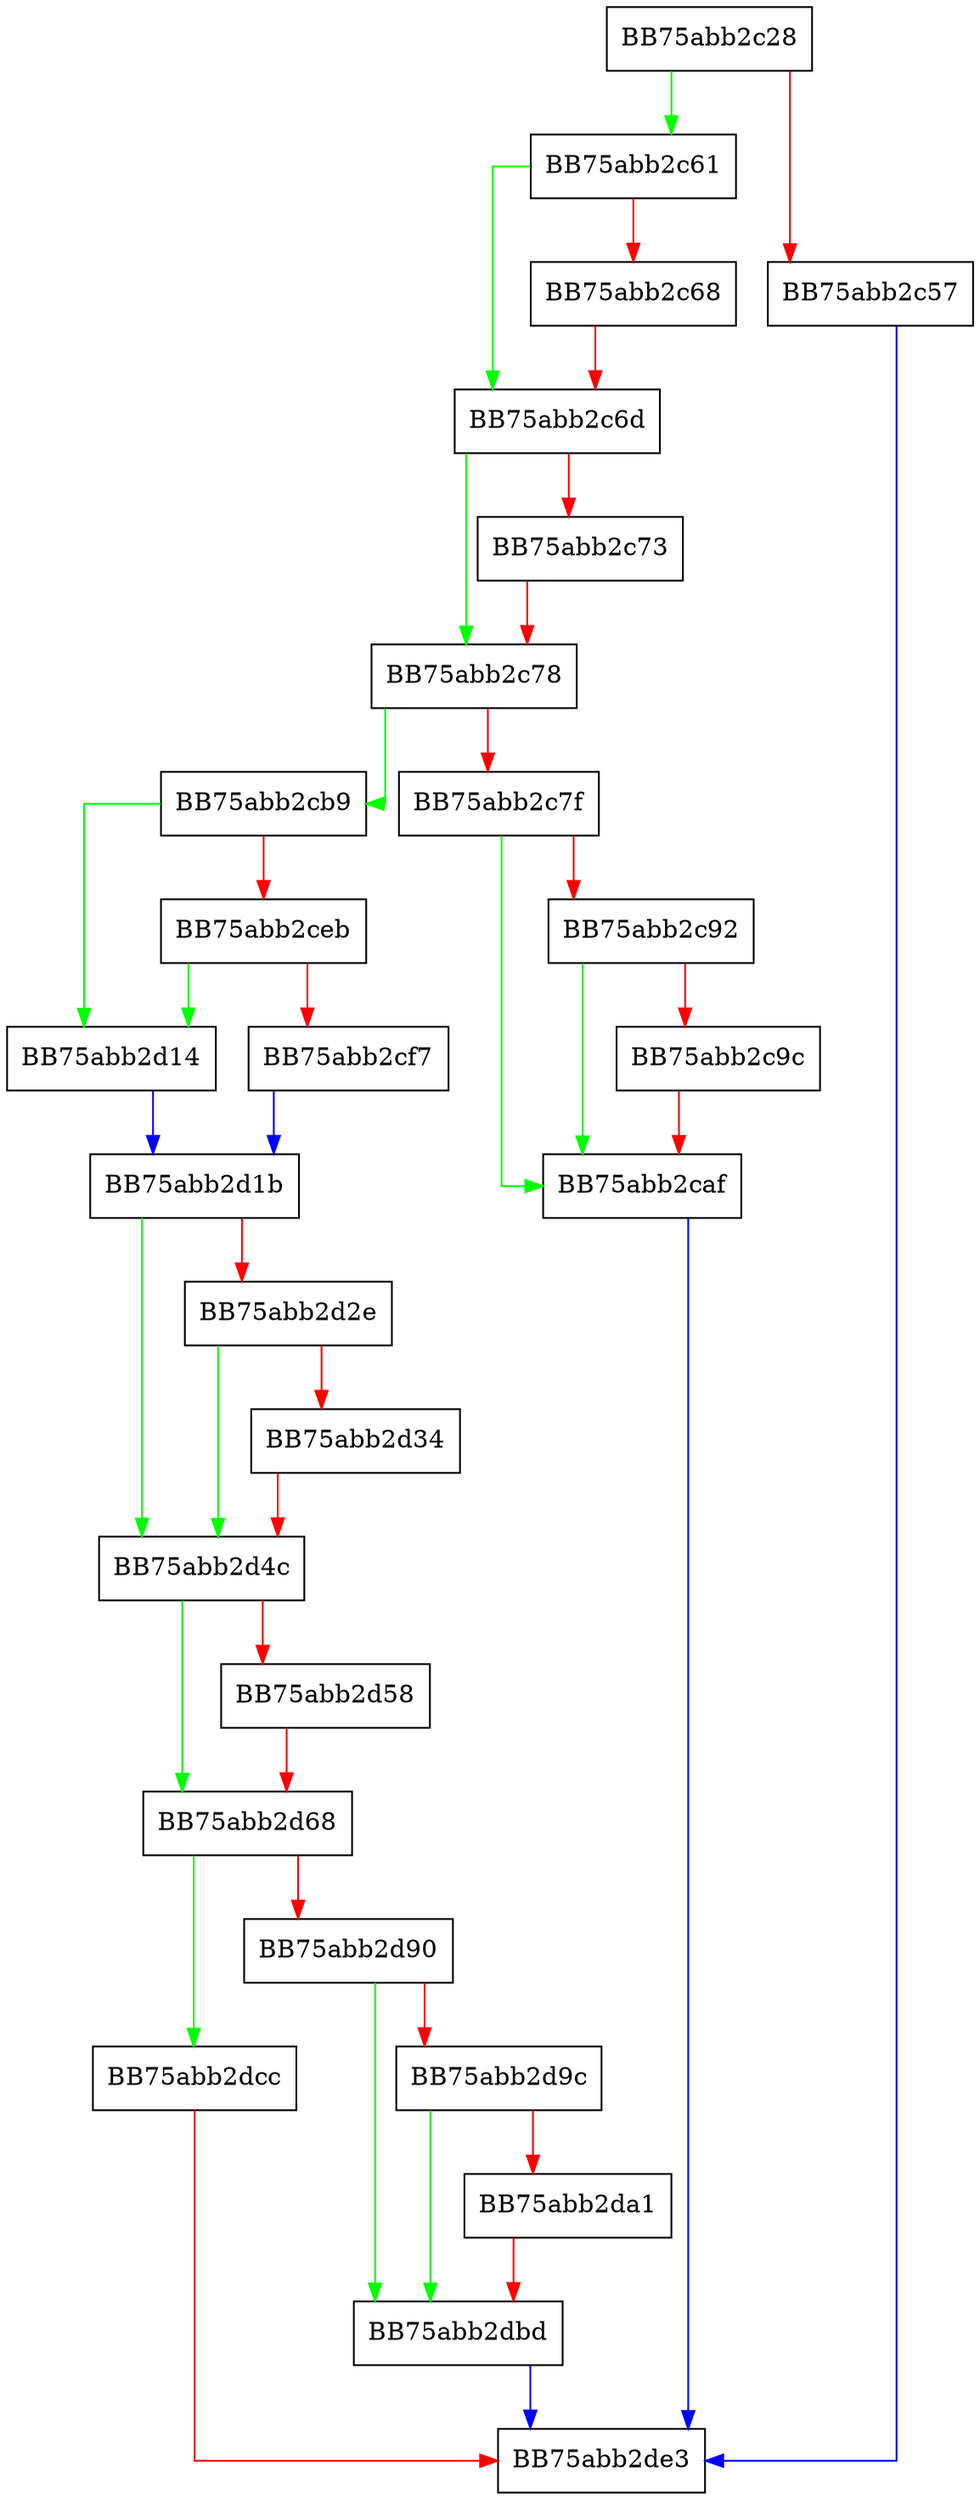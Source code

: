 digraph ScheduleTimer {
  node [shape="box"];
  graph [splines=ortho];
  BB75abb2c28 -> BB75abb2c61 [color="green"];
  BB75abb2c28 -> BB75abb2c57 [color="red"];
  BB75abb2c57 -> BB75abb2de3 [color="blue"];
  BB75abb2c61 -> BB75abb2c6d [color="green"];
  BB75abb2c61 -> BB75abb2c68 [color="red"];
  BB75abb2c68 -> BB75abb2c6d [color="red"];
  BB75abb2c6d -> BB75abb2c78 [color="green"];
  BB75abb2c6d -> BB75abb2c73 [color="red"];
  BB75abb2c73 -> BB75abb2c78 [color="red"];
  BB75abb2c78 -> BB75abb2cb9 [color="green"];
  BB75abb2c78 -> BB75abb2c7f [color="red"];
  BB75abb2c7f -> BB75abb2caf [color="green"];
  BB75abb2c7f -> BB75abb2c92 [color="red"];
  BB75abb2c92 -> BB75abb2caf [color="green"];
  BB75abb2c92 -> BB75abb2c9c [color="red"];
  BB75abb2c9c -> BB75abb2caf [color="red"];
  BB75abb2caf -> BB75abb2de3 [color="blue"];
  BB75abb2cb9 -> BB75abb2d14 [color="green"];
  BB75abb2cb9 -> BB75abb2ceb [color="red"];
  BB75abb2ceb -> BB75abb2d14 [color="green"];
  BB75abb2ceb -> BB75abb2cf7 [color="red"];
  BB75abb2cf7 -> BB75abb2d1b [color="blue"];
  BB75abb2d14 -> BB75abb2d1b [color="blue"];
  BB75abb2d1b -> BB75abb2d4c [color="green"];
  BB75abb2d1b -> BB75abb2d2e [color="red"];
  BB75abb2d2e -> BB75abb2d4c [color="green"];
  BB75abb2d2e -> BB75abb2d34 [color="red"];
  BB75abb2d34 -> BB75abb2d4c [color="red"];
  BB75abb2d4c -> BB75abb2d68 [color="green"];
  BB75abb2d4c -> BB75abb2d58 [color="red"];
  BB75abb2d58 -> BB75abb2d68 [color="red"];
  BB75abb2d68 -> BB75abb2dcc [color="green"];
  BB75abb2d68 -> BB75abb2d90 [color="red"];
  BB75abb2d90 -> BB75abb2dbd [color="green"];
  BB75abb2d90 -> BB75abb2d9c [color="red"];
  BB75abb2d9c -> BB75abb2dbd [color="green"];
  BB75abb2d9c -> BB75abb2da1 [color="red"];
  BB75abb2da1 -> BB75abb2dbd [color="red"];
  BB75abb2dbd -> BB75abb2de3 [color="blue"];
  BB75abb2dcc -> BB75abb2de3 [color="red"];
}